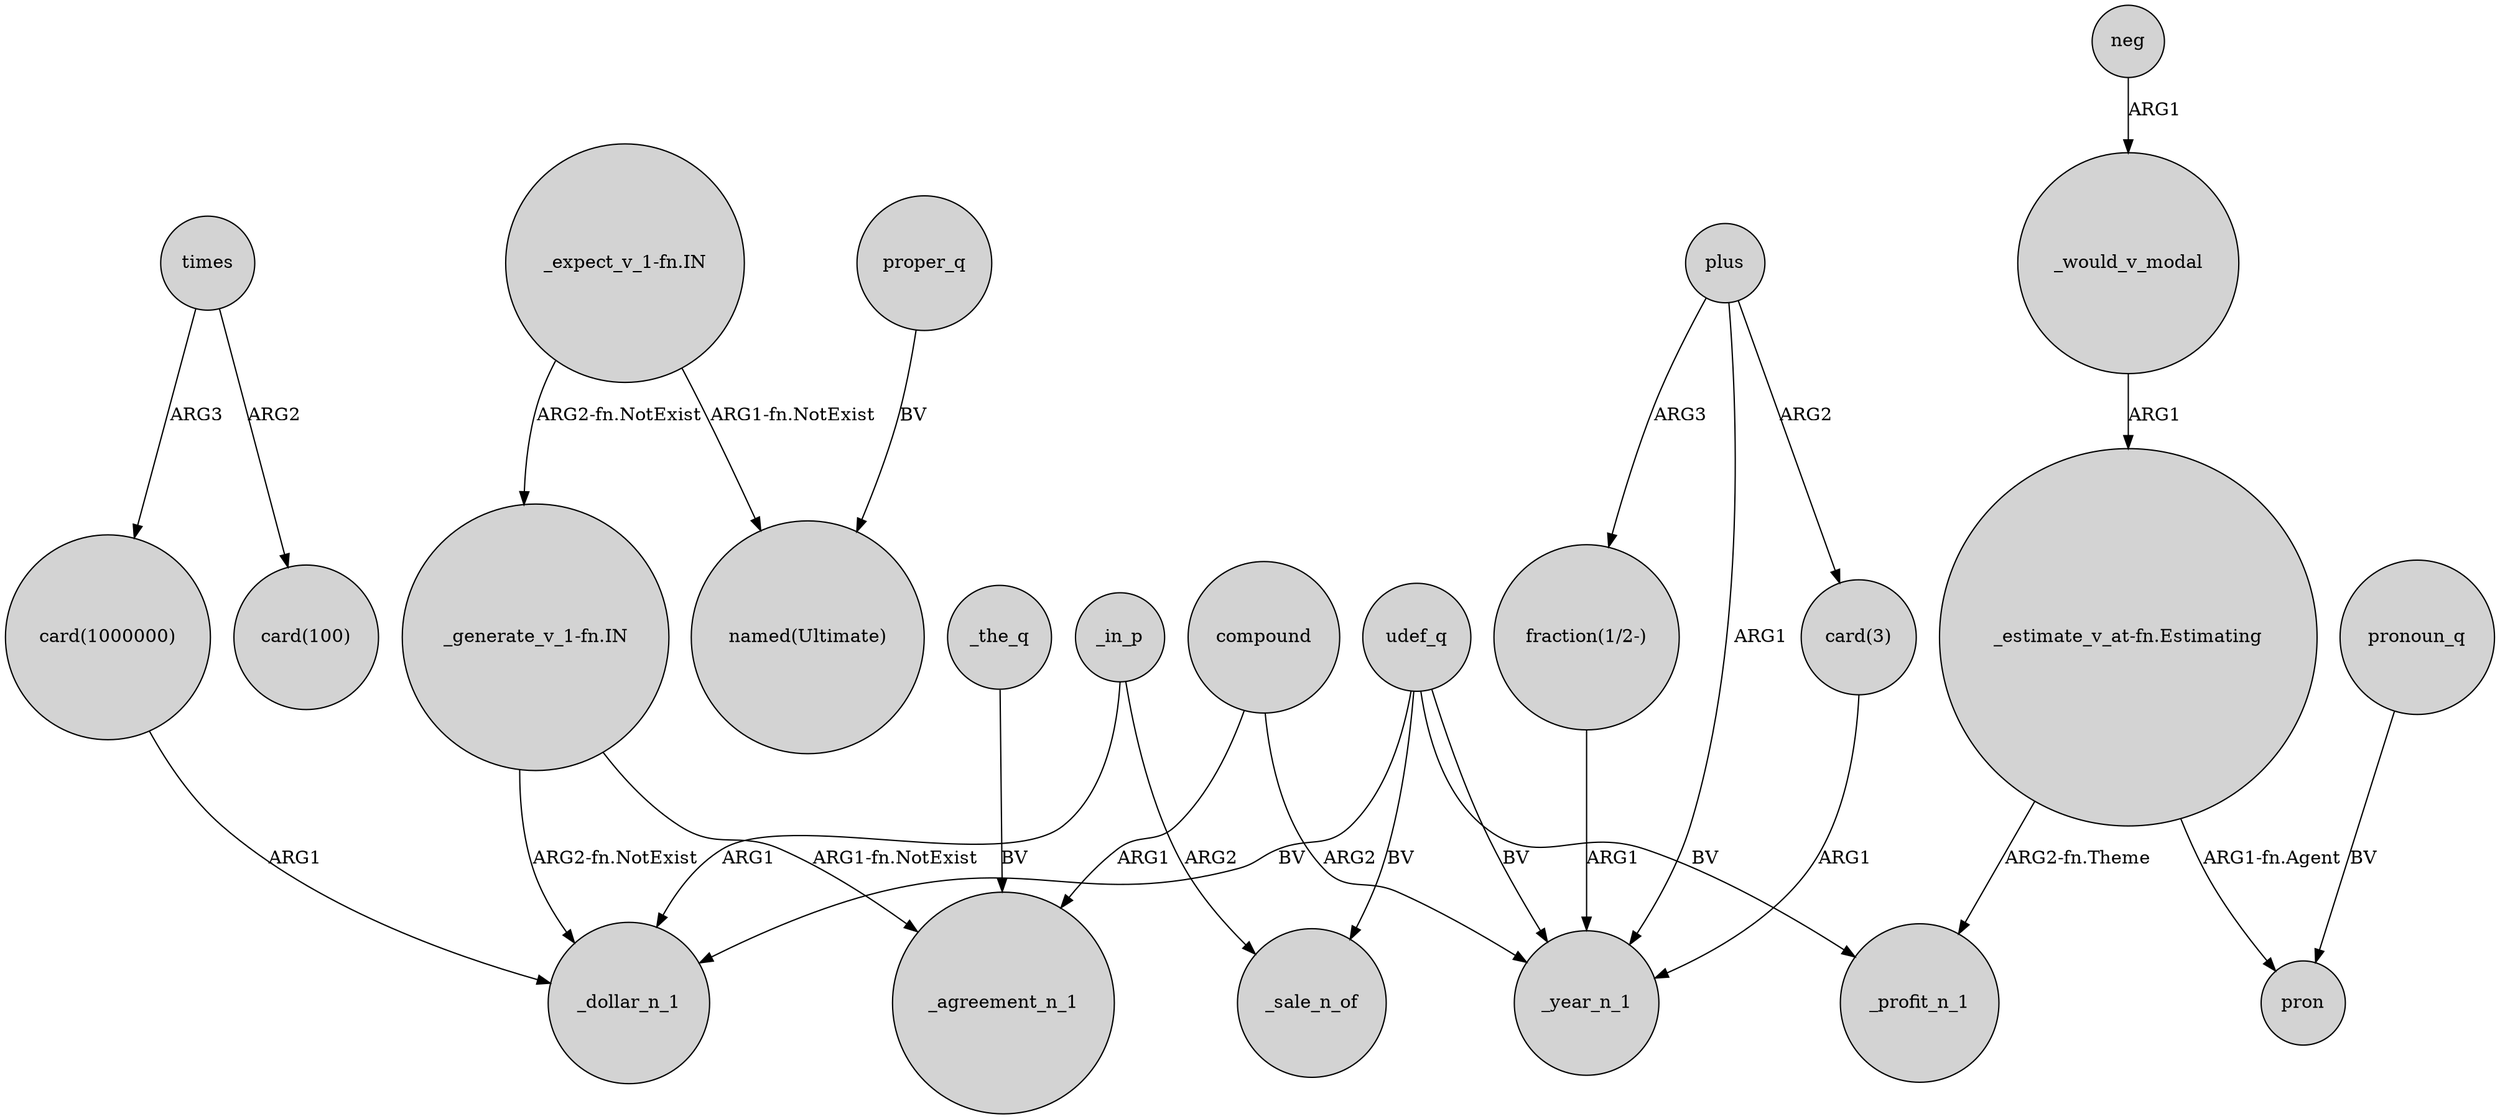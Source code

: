 digraph {
	node [shape=circle style=filled]
	"card(1000000)" -> _dollar_n_1 [label=ARG1]
	neg -> _would_v_modal [label=ARG1]
	times -> "card(100)" [label=ARG2]
	"_expect_v_1-fn.IN" -> "named(Ultimate)" [label="ARG1-fn.NotExist"]
	plus -> "fraction(1/2-)" [label=ARG3]
	"_generate_v_1-fn.IN" -> _dollar_n_1 [label="ARG2-fn.NotExist"]
	"fraction(1/2-)" -> _year_n_1 [label=ARG1]
	_in_p -> _sale_n_of [label=ARG2]
	pronoun_q -> pron [label=BV]
	_the_q -> _agreement_n_1 [label=BV]
	times -> "card(1000000)" [label=ARG3]
	"_expect_v_1-fn.IN" -> "_generate_v_1-fn.IN" [label="ARG2-fn.NotExist"]
	"_estimate_v_at-fn.Estimating" -> pron [label="ARG1-fn.Agent"]
	compound -> _agreement_n_1 [label=ARG1]
	"card(3)" -> _year_n_1 [label=ARG1]
	"_generate_v_1-fn.IN" -> _agreement_n_1 [label="ARG1-fn.NotExist"]
	plus -> "card(3)" [label=ARG2]
	udef_q -> _sale_n_of [label=BV]
	compound -> _year_n_1 [label=ARG2]
	plus -> _year_n_1 [label=ARG1]
	udef_q -> _year_n_1 [label=BV]
	_in_p -> _dollar_n_1 [label=ARG1]
	_would_v_modal -> "_estimate_v_at-fn.Estimating" [label=ARG1]
	"_estimate_v_at-fn.Estimating" -> _profit_n_1 [label="ARG2-fn.Theme"]
	udef_q -> _profit_n_1 [label=BV]
	proper_q -> "named(Ultimate)" [label=BV]
	udef_q -> _dollar_n_1 [label=BV]
}
